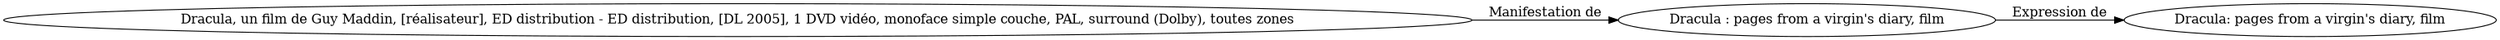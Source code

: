 // Notice UMLRM0135
digraph UMLRM0135 {
	rankdir=LR
	size="20,20"
	UMLRM0135 [label="Dracula: pages from a virgin's diary, film"]
	UMLRM0136 [label="Dracula : pages from a virgin's diary, film"]
	UMLRM0136 -> UMLRM0135 [label="Expression de"]
	UMLRM0137 [label="Dracula, un film de Guy Maddin, [réalisateur], ED distribution - ED distribution, [DL 2005], 1 DVD vidéo, monoface simple couche, PAL, surround (Dolby), toutes zones"]
	UMLRM0137 -> UMLRM0136 [label="Manifestation de"]
}

